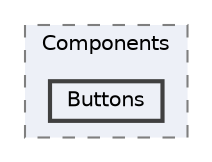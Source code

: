 digraph "UI/Components/Buttons"
{
 // LATEX_PDF_SIZE
  bgcolor="transparent";
  edge [fontname=Helvetica,fontsize=10,labelfontname=Helvetica,labelfontsize=10];
  node [fontname=Helvetica,fontsize=10,shape=box,height=0.2,width=0.4];
  compound=true
  subgraph clusterdir_de261c85cb9b9ff9d3563e4f7cfc6934 {
    graph [ bgcolor="#edf0f7", pencolor="grey50", label="Components", fontname=Helvetica,fontsize=10 style="filled,dashed", URL="dir_de261c85cb9b9ff9d3563e4f7cfc6934.html",tooltip=""]
  dir_9619332d3e34c03d1751ba6d3fd8fa07 [label="Buttons", fillcolor="#edf0f7", color="grey25", style="filled,bold", URL="dir_9619332d3e34c03d1751ba6d3fd8fa07.html",tooltip=""];
  }
}

